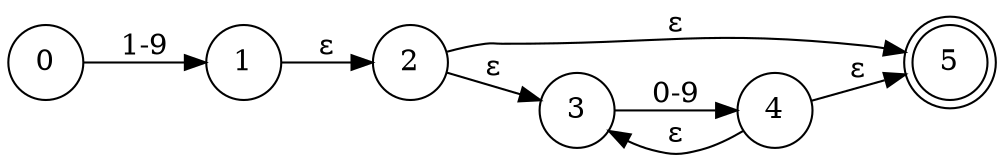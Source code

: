 digraph thompson_nfa_decimal_int {
 rankdir=LR;
 node [shape = doublecircle]; 5;
 node [shape = circle];
 0 -> 1 [ label = "1-9" ]; 
 1 -> 2 [ label = "ε" ]; 
 2 -> 3 [ label = "ε" ]; 
 3 -> 4 [ label = "0-9" ]; 
 4 -> 3 [ label = "ε" ]; 
 4 -> 5 [ label = "ε" ]; 
 2 -> 5 [ label = "ε" ]; 
}
